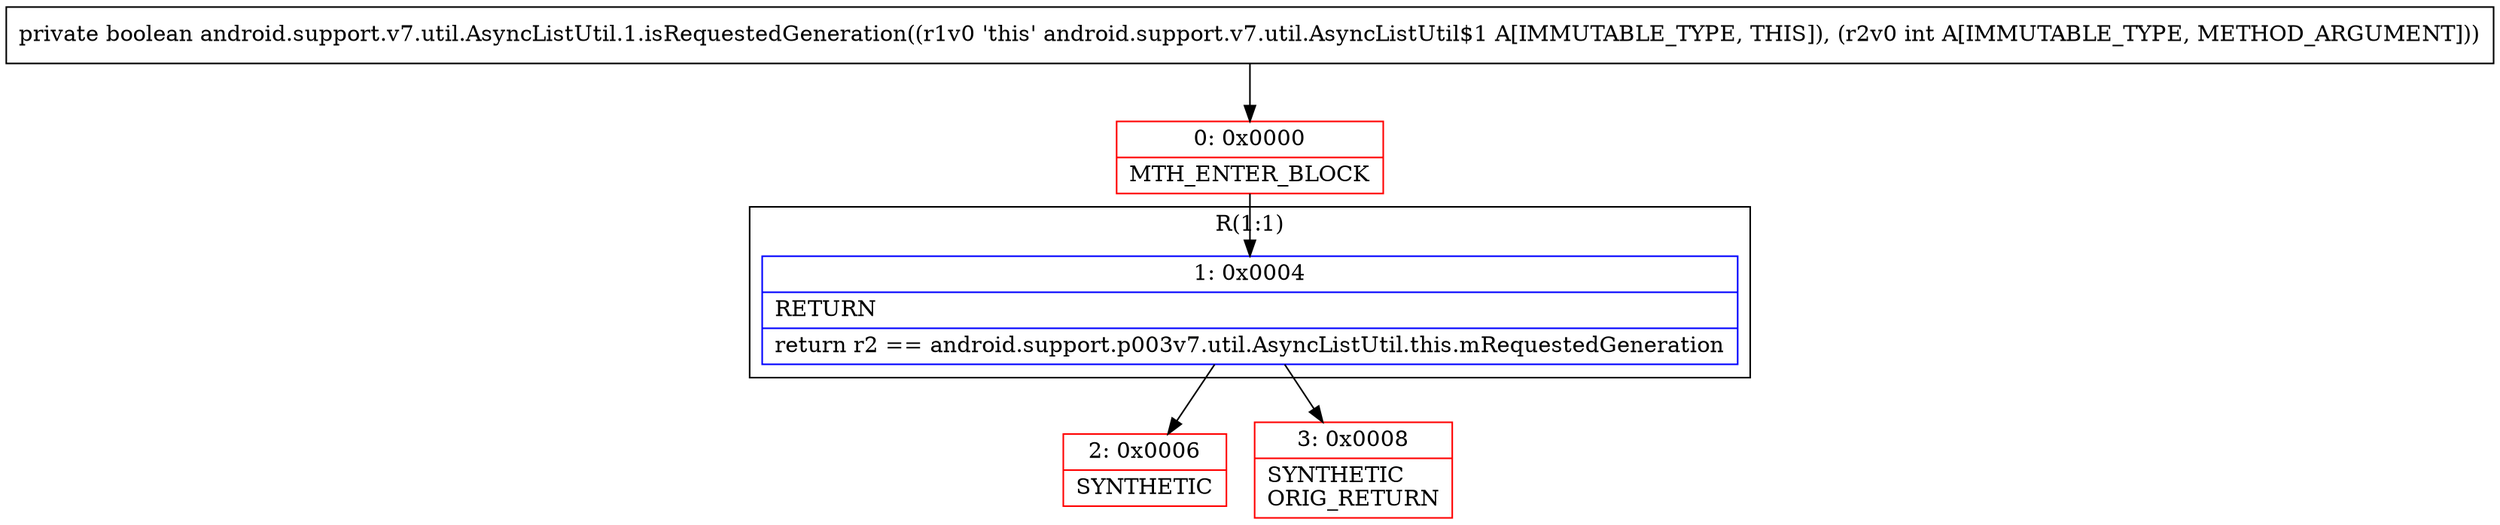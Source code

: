 digraph "CFG forandroid.support.v7.util.AsyncListUtil.1.isRequestedGeneration(I)Z" {
subgraph cluster_Region_1789960399 {
label = "R(1:1)";
node [shape=record,color=blue];
Node_1 [shape=record,label="{1\:\ 0x0004|RETURN\l|return r2 == android.support.p003v7.util.AsyncListUtil.this.mRequestedGeneration\l}"];
}
Node_0 [shape=record,color=red,label="{0\:\ 0x0000|MTH_ENTER_BLOCK\l}"];
Node_2 [shape=record,color=red,label="{2\:\ 0x0006|SYNTHETIC\l}"];
Node_3 [shape=record,color=red,label="{3\:\ 0x0008|SYNTHETIC\lORIG_RETURN\l}"];
MethodNode[shape=record,label="{private boolean android.support.v7.util.AsyncListUtil.1.isRequestedGeneration((r1v0 'this' android.support.v7.util.AsyncListUtil$1 A[IMMUTABLE_TYPE, THIS]), (r2v0 int A[IMMUTABLE_TYPE, METHOD_ARGUMENT])) }"];
MethodNode -> Node_0;
Node_1 -> Node_2;
Node_1 -> Node_3;
Node_0 -> Node_1;
}


